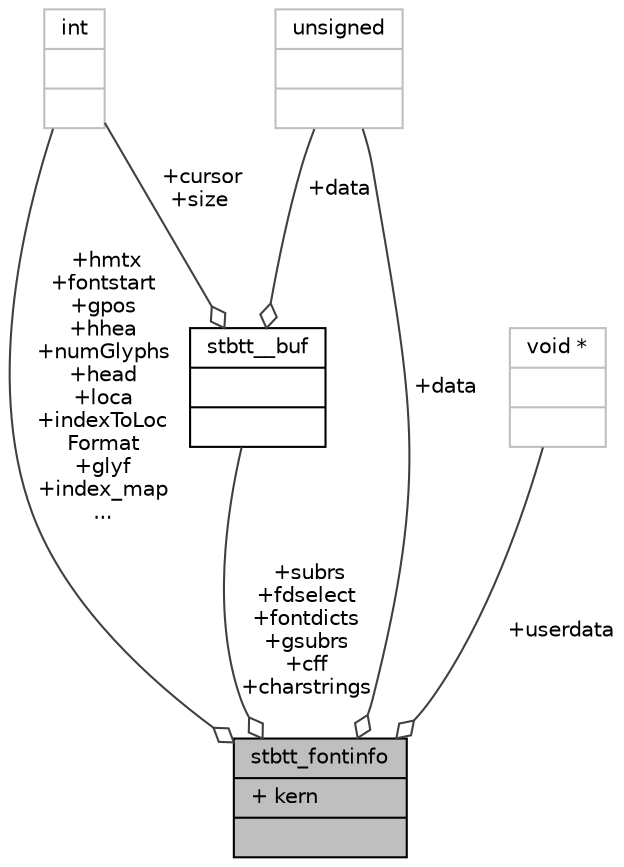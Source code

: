 digraph "stbtt_fontinfo"
{
 // INTERACTIVE_SVG=YES
  bgcolor="transparent";
  edge [fontname="Helvetica",fontsize="10",labelfontname="Helvetica",labelfontsize="10"];
  node [fontname="Helvetica",fontsize="10",shape=record];
  Node1 [label="{stbtt_fontinfo\n|+ kern\l|}",height=0.2,width=0.4,color="black", fillcolor="grey75", style="filled", fontcolor="black"];
  Node2 -> Node1 [color="grey25",fontsize="10",style="solid",label=" +hmtx\n+fontstart\n+gpos\n+hhea\n+numGlyphs\n+head\n+loca\n+indexToLoc\lFormat\n+glyf\n+index_map\n..." ,arrowhead="odiamond",fontname="Helvetica"];
  Node2 [label="{int\n||}",height=0.2,width=0.4,color="grey75"];
  Node3 -> Node1 [color="grey25",fontsize="10",style="solid",label=" +subrs\n+fdselect\n+fontdicts\n+gsubrs\n+cff\n+charstrings" ,arrowhead="odiamond",fontname="Helvetica"];
  Node3 [label="{stbtt__buf\n||}",height=0.2,width=0.4,color="black",URL="$dd/d25/structstbtt____buf.html"];
  Node2 -> Node3 [color="grey25",fontsize="10",style="solid",label=" +cursor\n+size" ,arrowhead="odiamond",fontname="Helvetica"];
  Node4 -> Node3 [color="grey25",fontsize="10",style="solid",label=" +data" ,arrowhead="odiamond",fontname="Helvetica"];
  Node4 [label="{unsigned\n||}",height=0.2,width=0.4,color="grey75"];
  Node4 -> Node1 [color="grey25",fontsize="10",style="solid",label=" +data" ,arrowhead="odiamond",fontname="Helvetica"];
  Node5 -> Node1 [color="grey25",fontsize="10",style="solid",label=" +userdata" ,arrowhead="odiamond",fontname="Helvetica"];
  Node5 [label="{void *\n||}",height=0.2,width=0.4,color="grey75"];
}
